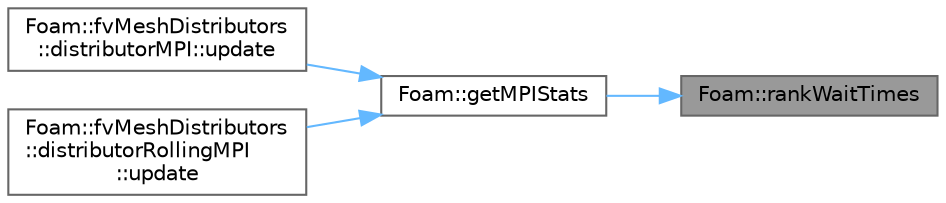 digraph "Foam::rankWaitTimes"
{
 // LATEX_PDF_SIZE
  bgcolor="transparent";
  edge [fontname=Helvetica,fontsize=10,labelfontname=Helvetica,labelfontsize=10];
  node [fontname=Helvetica,fontsize=10,shape=box,height=0.2,width=0.4];
  rankdir="RL";
  Node1 [id="Node000001",label="Foam::rankWaitTimes",height=0.2,width=0.4,color="gray40", fillcolor="grey60", style="filled", fontcolor="black",tooltip=" "];
  Node1 -> Node2 [id="edge1_Node000001_Node000002",dir="back",color="steelblue1",style="solid",tooltip=" "];
  Node2 [id="Node000002",label="Foam::getMPIStats",height=0.2,width=0.4,color="grey40", fillcolor="white", style="filled",URL="$namespaceFoam.html#a779c4da5cd9d61fa770b78faf74178e3",tooltip=" "];
  Node2 -> Node3 [id="edge2_Node000002_Node000003",dir="back",color="steelblue1",style="solid",tooltip=" "];
  Node3 [id="Node000003",label="Foam::fvMeshDistributors\l::distributorMPI::update",height=0.2,width=0.4,color="grey40", fillcolor="white", style="filled",URL="$classFoam_1_1fvMeshDistributors_1_1distributorMPI.html#aab5532f5814163b23354e6c1c0137042",tooltip=" "];
  Node2 -> Node4 [id="edge3_Node000002_Node000004",dir="back",color="steelblue1",style="solid",tooltip=" "];
  Node4 [id="Node000004",label="Foam::fvMeshDistributors\l::distributorRollingMPI\l::update",height=0.2,width=0.4,color="grey40", fillcolor="white", style="filled",URL="$classFoam_1_1fvMeshDistributors_1_1distributorRollingMPI.html#ab521a5007aa7d5325e6ecd905cea25a0",tooltip=" "];
}
